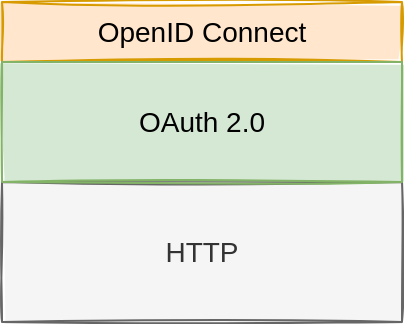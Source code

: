 <mxfile version="19.0.3" type="device" pages="6"><diagram id="wen-0ptIOCcaMRYqspM9" name="OIDC-oauth"><mxGraphModel dx="1102" dy="1025" grid="1" gridSize="10" guides="1" tooltips="1" connect="1" arrows="1" fold="1" page="1" pageScale="1" pageWidth="827" pageHeight="1169" math="0" shadow="0"><root><mxCell id="itr0JPP9MzAhMhMiJiuK-0"/><mxCell id="itr0JPP9MzAhMhMiJiuK-1" parent="itr0JPP9MzAhMhMiJiuK-0"/><mxCell id="itr0JPP9MzAhMhMiJiuK-2" value="&lt;font style=&quot;font-size: 14px&quot;&gt;OpenID Connect&lt;/font&gt;" style="rounded=0;whiteSpace=wrap;html=1;sketch=1;fillColor=#ffe6cc;strokeColor=#d79b00;fillStyle=solid;" parent="itr0JPP9MzAhMhMiJiuK-1" vertex="1"><mxGeometry x="240" y="250" width="200" height="30" as="geometry"/></mxCell><mxCell id="itr0JPP9MzAhMhMiJiuK-3" value="&lt;font style=&quot;font-size: 14px&quot;&gt;HTTP&lt;/font&gt;" style="rounded=0;whiteSpace=wrap;html=1;sketch=1;fillColor=#f5f5f5;strokeColor=#666666;fontColor=#333333;fillStyle=solid;" parent="itr0JPP9MzAhMhMiJiuK-1" vertex="1"><mxGeometry x="240" y="340" width="200" height="70" as="geometry"/></mxCell><mxCell id="itr0JPP9MzAhMhMiJiuK-4" value="&lt;font style=&quot;font-size: 14px&quot;&gt;OAuth 2.0&lt;/font&gt;" style="rounded=0;whiteSpace=wrap;html=1;sketch=1;fillColor=#d5e8d4;strokeColor=#82b366;fillStyle=solid;" parent="itr0JPP9MzAhMhMiJiuK-1" vertex="1"><mxGeometry x="240" y="280" width="200" height="60" as="geometry"/></mxCell></root></mxGraphModel></diagram><diagram id="tEaXgGF8lrGDHdPGYRzC" name="programming-design-cohesion"><mxGraphModel dx="1102" dy="1025" grid="1" gridSize="10" guides="1" tooltips="1" connect="1" arrows="1" fold="1" page="1" pageScale="1" pageWidth="827" pageHeight="1169" math="0" shadow="0"><root><mxCell id="0"/><mxCell id="1" parent="0"/><mxCell id="YCQnZa93FVJutDd1ThRm-1" value="" style="ellipse;whiteSpace=wrap;html=1;sketch=1;" parent="1" vertex="1"><mxGeometry x="190" y="280" width="250" height="250" as="geometry"/></mxCell><mxCell id="YCQnZa93FVJutDd1ThRm-2" value="" style="whiteSpace=wrap;html=1;aspect=fixed;sketch=1;" parent="1" vertex="1"><mxGeometry x="240" y="350" width="30" height="30" as="geometry"/></mxCell><mxCell id="YCQnZa93FVJutDd1ThRm-3" value="" style="whiteSpace=wrap;html=1;aspect=fixed;sketch=1;" parent="1" vertex="1"><mxGeometry x="330" y="340" width="40" height="40" as="geometry"/></mxCell><mxCell id="YCQnZa93FVJutDd1ThRm-4" value="" style="whiteSpace=wrap;html=1;aspect=fixed;sketch=1;" parent="1" vertex="1"><mxGeometry x="300" y="420" width="40" height="40" as="geometry"/></mxCell><mxCell id="YCQnZa93FVJutDd1ThRm-5" value="" style="whiteSpace=wrap;html=1;aspect=fixed;sketch=1;" parent="1" vertex="1"><mxGeometry x="360" y="450" width="30" height="30" as="geometry"/></mxCell><mxCell id="YCQnZa93FVJutDd1ThRm-6" value="" style="whiteSpace=wrap;html=1;aspect=fixed;sketch=1;" parent="1" vertex="1"><mxGeometry x="235" y="410" width="40" height="40" as="geometry"/></mxCell><mxCell id="YCQnZa93FVJutDd1ThRm-7" value="" style="ellipse;whiteSpace=wrap;html=1;sketch=1;" parent="1" vertex="1"><mxGeometry x="590" y="280" width="250" height="250" as="geometry"/></mxCell><mxCell id="YCQnZa93FVJutDd1ThRm-8" value="" style="whiteSpace=wrap;html=1;aspect=fixed;sketch=1;" parent="1" vertex="1"><mxGeometry x="640" y="350" width="30" height="30" as="geometry"/></mxCell><mxCell id="YCQnZa93FVJutDd1ThRm-13" value="" style="rhombus;whiteSpace=wrap;html=1;sketch=1;" parent="1" vertex="1"><mxGeometry x="760" y="330" width="25" height="90" as="geometry"/></mxCell><mxCell id="YCQnZa93FVJutDd1ThRm-14" value="" style="shape=hexagon;perimeter=hexagonPerimeter2;whiteSpace=wrap;html=1;fixedSize=1;rotation=25;sketch=1;" parent="1" vertex="1"><mxGeometry x="640" y="440" width="70" height="40" as="geometry"/></mxCell><mxCell id="YCQnZa93FVJutDd1ThRm-15" value="" style="shape=parallelogram;perimeter=parallelogramPerimeter;whiteSpace=wrap;html=1;fixedSize=1;sketch=1;" parent="1" vertex="1"><mxGeometry x="680" y="390" width="70" height="40" as="geometry"/></mxCell><mxCell id="YCQnZa93FVJutDd1ThRm-16" value="" style="shape=hexagon;perimeter=hexagonPerimeter2;whiteSpace=wrap;html=1;fixedSize=1;rotation=75;sketch=1;" parent="1" vertex="1"><mxGeometry x="689.83" y="323.71" width="60" height="30" as="geometry"/></mxCell><mxCell id="YCQnZa93FVJutDd1ThRm-17" value="" style="triangle;whiteSpace=wrap;html=1;sketch=1;" parent="1" vertex="1"><mxGeometry x="760" y="440" width="30" height="60" as="geometry"/></mxCell><mxCell id="YCQnZa93FVJutDd1ThRm-18" value="High Cohesion" style="text;html=1;strokeColor=none;fillColor=none;align=center;verticalAlign=middle;whiteSpace=wrap;rounded=0;fontSize=16;sketch=1;" parent="1" vertex="1"><mxGeometry x="285" y="540" width="60" height="30" as="geometry"/></mxCell><mxCell id="YCQnZa93FVJutDd1ThRm-19" value="Low Cohesion" style="text;html=1;strokeColor=none;fillColor=none;align=center;verticalAlign=middle;whiteSpace=wrap;rounded=0;fontSize=16;sketch=1;" parent="1" vertex="1"><mxGeometry x="685" y="540" width="60" height="30" as="geometry"/></mxCell></root></mxGraphModel></diagram><diagram id="rQDEPuYZwNFBuePRtrGh" name="programming-design-coupling"><mxGraphModel dx="1102" dy="1025" grid="1" gridSize="10" guides="1" tooltips="1" connect="1" arrows="1" fold="1" page="1" pageScale="1" pageWidth="827" pageHeight="1169" math="0" shadow="0"><root><mxCell id="0"/><mxCell id="1" parent="0"/><mxCell id="2f179MjrEyUccjrxQwCu-1" value="" style="ellipse;whiteSpace=wrap;html=1;sketch=1;fontSize=16;" parent="1" vertex="1"><mxGeometry x="170" y="280" width="70" height="70" as="geometry"/></mxCell><mxCell id="2f179MjrEyUccjrxQwCu-2" value="" style="ellipse;whiteSpace=wrap;html=1;sketch=1;fontSize=16;" parent="1" vertex="1"><mxGeometry x="240" y="370" width="70" height="70" as="geometry"/></mxCell><mxCell id="2f179MjrEyUccjrxQwCu-3" value="" style="ellipse;whiteSpace=wrap;html=1;sketch=1;fontSize=16;" parent="1" vertex="1"><mxGeometry x="320" y="280" width="70" height="70" as="geometry"/></mxCell><mxCell id="2f179MjrEyUccjrxQwCu-4" value="" style="endArrow=classic;startArrow=classic;html=1;rounded=0;sketch=1;fontSize=14;exitX=1;exitY=0;exitDx=0;exitDy=0;entryX=0;entryY=1;entryDx=0;entryDy=0;" parent="1" source="2f179MjrEyUccjrxQwCu-2" target="2f179MjrEyUccjrxQwCu-3" edge="1"><mxGeometry width="100" height="100" relative="1" as="geometry"><mxPoint x="330" y="520" as="sourcePoint"/><mxPoint x="430" y="420" as="targetPoint"/></mxGeometry></mxCell><mxCell id="2f179MjrEyUccjrxQwCu-5" value="" style="endArrow=classic;startArrow=classic;html=1;rounded=0;sketch=1;fontSize=14;exitX=1;exitY=0.5;exitDx=0;exitDy=0;entryX=0;entryY=0.5;entryDx=0;entryDy=0;" parent="1" source="2f179MjrEyUccjrxQwCu-1" target="2f179MjrEyUccjrxQwCu-3" edge="1"><mxGeometry width="100" height="100" relative="1" as="geometry"><mxPoint x="259.749" y="320.501" as="sourcePoint"/><mxPoint x="290.251" y="279.999" as="targetPoint"/></mxGeometry></mxCell><mxCell id="2f179MjrEyUccjrxQwCu-6" value="" style="endArrow=classic;startArrow=classic;html=1;rounded=0;sketch=1;fontSize=14;exitX=0.762;exitY=0.957;exitDx=0;exitDy=0;exitPerimeter=0;" parent="1" source="2f179MjrEyUccjrxQwCu-1" edge="1"><mxGeometry width="100" height="100" relative="1" as="geometry"><mxPoint x="250" y="325" as="sourcePoint"/><mxPoint x="250" y="380" as="targetPoint"/></mxGeometry></mxCell><mxCell id="2f179MjrEyUccjrxQwCu-7" value="" style="ellipse;whiteSpace=wrap;html=1;sketch=1;fontSize=16;fillColor=none;" parent="1" vertex="1"><mxGeometry x="580" y="307" width="70" height="70" as="geometry"/></mxCell><mxCell id="2f179MjrEyUccjrxQwCu-8" value="" style="ellipse;whiteSpace=wrap;html=1;sketch=1;fontSize=16;fillColor=none;" parent="1" vertex="1"><mxGeometry x="550" y="317" width="70" height="70" as="geometry"/></mxCell><mxCell id="2f179MjrEyUccjrxQwCu-9" value="" style="ellipse;whiteSpace=wrap;html=1;sketch=1;fontSize=16;fillColor=none;" parent="1" vertex="1"><mxGeometry x="580" y="337" width="70" height="70" as="geometry"/></mxCell><mxCell id="2f179MjrEyUccjrxQwCu-10" value="Loosely Coupled" style="text;html=1;strokeColor=none;fillColor=none;align=center;verticalAlign=middle;whiteSpace=wrap;rounded=0;sketch=1;fontSize=14;" parent="1" vertex="1"><mxGeometry x="245" y="450" width="60" height="30" as="geometry"/></mxCell><mxCell id="2f179MjrEyUccjrxQwCu-11" value="Tightly Coupled" style="text;html=1;strokeColor=none;fillColor=none;align=center;verticalAlign=middle;whiteSpace=wrap;rounded=0;sketch=1;fontSize=14;" parent="1" vertex="1"><mxGeometry x="580" y="440" width="60" height="30" as="geometry"/></mxCell></root></mxGraphModel></diagram><diagram id="ZPOws9bvO-xMlIK_yp0N" name="programming-design-encapsulation"><mxGraphModel dx="1102" dy="1025" grid="1" gridSize="10" guides="1" tooltips="1" connect="1" arrows="1" fold="1" page="1" pageScale="1" pageWidth="827" pageHeight="1169" math="0" shadow="0"><root><mxCell id="0"/><mxCell id="1" parent="0"/><mxCell id="VZ_KmfQ3UdvIJcXoWspI-1" value="" style="ellipse;whiteSpace=wrap;html=1;aspect=fixed;sketch=1;fontSize=14;fillColor=none;" parent="1" vertex="1"><mxGeometry x="160" y="280" width="200" height="200" as="geometry"/></mxCell><mxCell id="VZ_KmfQ3UdvIJcXoWspI-2" value="Public Methods" style="rounded=1;whiteSpace=wrap;html=1;sketch=1;fontSize=14;fillColor=none;" parent="1" vertex="1"><mxGeometry x="200" y="330" width="120" height="30" as="geometry"/></mxCell><mxCell id="VZ_KmfQ3UdvIJcXoWspI-3" value="Private Data&lt;br&gt;Private Methods" style="rounded=1;whiteSpace=wrap;html=1;sketch=1;fontSize=14;fillColor=none;" parent="1" vertex="1"><mxGeometry x="200" y="400" width="120" height="40" as="geometry"/></mxCell><mxCell id="VZ_KmfQ3UdvIJcXoWspI-5" value="" style="endArrow=classic;html=1;rounded=0;sketch=1;fontSize=14;exitX=0.406;exitY=0.008;exitDx=0;exitDy=0;entryX=0.406;entryY=0.967;entryDx=0;entryDy=0;entryPerimeter=0;exitPerimeter=0;" parent="1" edge="1"><mxGeometry width="50" height="50" relative="1" as="geometry"><mxPoint x="264.72" y="400.32" as="sourcePoint"/><mxPoint x="264.72" y="359.01" as="targetPoint"/></mxGeometry></mxCell><mxCell id="VZ_KmfQ3UdvIJcXoWspI-6" value="" style="endArrow=classic;html=1;rounded=0;sketch=1;fontSize=14;exitX=0.5;exitY=1;exitDx=0;exitDy=0;entryX=0.5;entryY=0;entryDx=0;entryDy=0;" parent="1" edge="1"><mxGeometry width="50" height="50" relative="1" as="geometry"><mxPoint x="253" y="360" as="sourcePoint"/><mxPoint x="253" y="400" as="targetPoint"/></mxGeometry></mxCell><mxCell id="VZ_KmfQ3UdvIJcXoWspI-7" value="Interaction Interface" style="rounded=1;whiteSpace=wrap;html=1;sketch=1;fontSize=14;fillColor=none;" parent="1" vertex="1"><mxGeometry x="450" y="315" width="120" height="60" as="geometry"/></mxCell><mxCell id="VZ_KmfQ3UdvIJcXoWspI-8" value="" style="endArrow=classic;html=1;rounded=0;sketch=1;fontSize=14;entryX=1;entryY=0.25;entryDx=0;entryDy=0;" parent="1" target="VZ_KmfQ3UdvIJcXoWspI-2" edge="1"><mxGeometry width="50" height="50" relative="1" as="geometry"><mxPoint x="450" y="338" as="sourcePoint"/><mxPoint x="400" y="420" as="targetPoint"/></mxGeometry></mxCell><mxCell id="VZ_KmfQ3UdvIJcXoWspI-9" value="" style="endArrow=classic;html=1;rounded=0;sketch=1;fontSize=14;exitX=1;exitY=0.75;exitDx=0;exitDy=0;entryX=0.017;entryY=0.622;entryDx=0;entryDy=0;entryPerimeter=0;" parent="1" source="VZ_KmfQ3UdvIJcXoWspI-2" target="VZ_KmfQ3UdvIJcXoWspI-7" edge="1"><mxGeometry width="50" height="50" relative="1" as="geometry"><mxPoint x="460" y="348" as="sourcePoint"/><mxPoint x="430" y="390" as="targetPoint"/></mxGeometry></mxCell><mxCell id="VZ_KmfQ3UdvIJcXoWspI-10" value="Object" style="text;html=1;strokeColor=none;fillColor=none;align=center;verticalAlign=middle;whiteSpace=wrap;rounded=0;sketch=1;fontSize=14;" parent="1" vertex="1"><mxGeometry x="230" y="280" width="60" height="30" as="geometry"/></mxCell></root></mxGraphModel></diagram><diagram id="Ptfuu7MhoCW90vrI2bia" name="proxy-example"><mxGraphModel dx="1102" dy="1025" grid="1" gridSize="10" guides="1" tooltips="1" connect="1" arrows="1" fold="1" page="1" pageScale="1" pageWidth="827" pageHeight="1169" math="0" shadow="0"><root><mxCell id="0"/><mxCell id="1" parent="0"/><mxCell id="Q5MbgaeAn2B44y4evD2i-1" value="" style="rounded=1;whiteSpace=wrap;html=1;sketch=1;fontSize=14;fillColor=none;dashed=1;" parent="1" vertex="1"><mxGeometry x="80" y="280" width="350" height="150" as="geometry"/></mxCell><mxCell id="Q5MbgaeAn2B44y4evD2i-2" value="" style="ellipse;shape=cloud;whiteSpace=wrap;html=1;sketch=1;fontSize=14;fillColor=#f5f5f5;fontColor=#333333;strokeColor=#666666;" parent="1" vertex="1"><mxGeometry x="530" y="300" width="120" height="80" as="geometry"/></mxCell><mxCell id="Q5MbgaeAn2B44y4evD2i-3" value="" style="verticalAlign=top;verticalLabelPosition=bottom;labelPosition=center;align=center;html=1;outlineConnect=0;fillColor=#ffe6cc;strokeColor=#d79b00;gradientDirection=north;strokeWidth=2;shape=mxgraph.networks.desktop_pc;sketch=1;fontSize=14;fillStyle=solid;" parent="1" vertex="1"><mxGeometry x="350" y="315" width="40" height="80" as="geometry"/></mxCell><mxCell id="Q5MbgaeAn2B44y4evD2i-4" value="" style="verticalAlign=top;verticalLabelPosition=bottom;labelPosition=center;align=center;html=1;outlineConnect=0;gradientDirection=north;strokeWidth=2;shape=mxgraph.networks.pc;sketch=1;fontSize=14;" parent="1" vertex="1"><mxGeometry x="110" y="320" width="100" height="70" as="geometry"/></mxCell><mxCell id="Q5MbgaeAn2B44y4evD2i-6" value="" style="endArrow=classic;html=1;sketch=1;fontSize=14;jumpStyle=none;strokeColor=default;curved=1;" parent="1" edge="1"><mxGeometry width="50" height="50" relative="1" as="geometry"><mxPoint x="210" y="341" as="sourcePoint"/><mxPoint x="350" y="341" as="targetPoint"/><Array as="points"><mxPoint x="280" y="320"/></Array></mxGeometry></mxCell><mxCell id="Q5MbgaeAn2B44y4evD2i-8" value="" style="endArrow=classic;html=1;sketch=1;fontSize=14;entryX=1;entryY=0.5;entryDx=0;entryDy=0;entryPerimeter=0;exitX=0;exitY=0.5;exitDx=0;exitDy=0;exitPerimeter=0;curved=1;" parent="1" source="Q5MbgaeAn2B44y4evD2i-3" target="Q5MbgaeAn2B44y4evD2i-4" edge="1"><mxGeometry width="50" height="50" relative="1" as="geometry"><mxPoint x="350" y="490" as="sourcePoint"/><mxPoint x="400" y="440" as="targetPoint"/><Array as="points"><mxPoint x="280" y="370"/></Array></mxGeometry></mxCell><mxCell id="Q5MbgaeAn2B44y4evD2i-10" value="" style="endArrow=classic;html=1;sketch=1;fontSize=14;entryX=0.07;entryY=0.4;entryDx=0;entryDy=0;entryPerimeter=0;curved=1;" parent="1" target="Q5MbgaeAn2B44y4evD2i-2" edge="1"><mxGeometry width="50" height="50" relative="1" as="geometry"><mxPoint x="390" y="337.268" as="sourcePoint"/><mxPoint x="538.4" y="317" as="targetPoint"/><Array as="points"><mxPoint x="460" y="310"/></Array></mxGeometry></mxCell><mxCell id="Q5MbgaeAn2B44y4evD2i-11" value="" style="endArrow=classic;html=1;sketch=1;fontSize=14;exitX=0.117;exitY=0.679;exitDx=0;exitDy=0;exitPerimeter=0;curved=1;" parent="1" source="Q5MbgaeAn2B44y4evD2i-2" target="Q5MbgaeAn2B44y4evD2i-3" edge="1"><mxGeometry width="50" height="50" relative="1" as="geometry"><mxPoint x="500" y="400" as="sourcePoint"/><mxPoint x="548.4" y="342" as="targetPoint"/><Array as="points"><mxPoint x="470" y="380"/></Array></mxGeometry></mxCell><mxCell id="Q5MbgaeAn2B44y4evD2i-12" value="Internal Network" style="text;html=1;strokeColor=none;fillColor=none;align=center;verticalAlign=middle;whiteSpace=wrap;rounded=0;sketch=1;fillStyle=solid;fontSize=14;" parent="1" vertex="1"><mxGeometry x="185" y="430" width="140" height="30" as="geometry"/></mxCell><mxCell id="Q5MbgaeAn2B44y4evD2i-13" value="Internet" style="text;html=1;strokeColor=none;fillColor=none;align=center;verticalAlign=middle;whiteSpace=wrap;rounded=0;sketch=1;fillStyle=solid;fontSize=14;fontStyle=0" parent="1" vertex="1"><mxGeometry x="570" y="380" width="60" height="30" as="geometry"/></mxCell><mxCell id="Q5MbgaeAn2B44y4evD2i-15" value="benscabbia.co.uk" style="text;html=1;strokeColor=none;fillColor=none;align=center;verticalAlign=middle;whiteSpace=wrap;rounded=0;sketch=1;fillStyle=solid;fontSize=14;" parent="1" vertex="1"><mxGeometry x="535" y="270" width="130" height="30" as="geometry"/></mxCell><mxCell id="Q5MbgaeAn2B44y4evD2i-16" value="Proxy" style="text;html=1;strokeColor=none;fillColor=none;align=center;verticalAlign=middle;whiteSpace=wrap;rounded=0;sketch=1;fillStyle=solid;fontSize=14;fontStyle=0" parent="1" vertex="1"><mxGeometry x="340" y="395" width="60" height="30" as="geometry"/></mxCell><mxCell id="Q5MbgaeAn2B44y4evD2i-17" value="User" style="text;html=1;strokeColor=none;fillColor=none;align=center;verticalAlign=middle;whiteSpace=wrap;rounded=0;sketch=1;fillStyle=solid;fontSize=14;fontStyle=0" parent="1" vertex="1"><mxGeometry x="130" y="395" width="60" height="30" as="geometry"/></mxCell></root></mxGraphModel></diagram><diagram name="proxy-example-2" id="kC-e8AdXmnYqUVVyEXB6"><mxGraphModel dx="1102" dy="1025" grid="1" gridSize="10" guides="1" tooltips="1" connect="1" arrows="1" fold="1" page="1" pageScale="1" pageWidth="827" pageHeight="1169" math="0" shadow="0"><root><mxCell id="wrmM3b121u1Cpcnbi_E_-0"/><mxCell id="wrmM3b121u1Cpcnbi_E_-1" parent="wrmM3b121u1Cpcnbi_E_-0"/><mxCell id="wrmM3b121u1Cpcnbi_E_-2" value="" style="rounded=1;whiteSpace=wrap;html=1;sketch=1;fontSize=14;fillColor=none;dashed=1;" parent="wrmM3b121u1Cpcnbi_E_-1" vertex="1"><mxGeometry x="310" y="280" width="350" height="150" as="geometry"/></mxCell><mxCell id="wrmM3b121u1Cpcnbi_E_-3" value="" style="ellipse;shape=cloud;whiteSpace=wrap;html=1;sketch=1;fontSize=14;fillColor=#f5f5f5;fontColor=#333333;strokeColor=#666666;" parent="wrmM3b121u1Cpcnbi_E_-1" vertex="1"><mxGeometry x="110" y="310" width="120" height="80" as="geometry"/></mxCell><mxCell id="wrmM3b121u1Cpcnbi_E_-4" value="" style="verticalAlign=top;verticalLabelPosition=bottom;labelPosition=center;align=center;html=1;outlineConnect=0;fillColor=#f5f5f5;strokeColor=#666666;gradientDirection=north;strokeWidth=2;shape=mxgraph.networks.desktop_pc;sketch=1;fontSize=14;fillStyle=solid;fontColor=#333333;" parent="wrmM3b121u1Cpcnbi_E_-1" vertex="1"><mxGeometry x="554" y="308" width="40" height="80" as="geometry"/></mxCell><mxCell id="wrmM3b121u1Cpcnbi_E_-6" value="" style="endArrow=classic;html=1;sketch=1;fontSize=14;jumpStyle=none;strokeColor=default;curved=1;" parent="wrmM3b121u1Cpcnbi_E_-1" edge="1"><mxGeometry width="50" height="50" relative="1" as="geometry"><mxPoint x="414" y="334" as="sourcePoint"/><mxPoint x="554" y="334" as="targetPoint"/><Array as="points"><mxPoint x="484" y="313"/></Array></mxGeometry></mxCell><mxCell id="wrmM3b121u1Cpcnbi_E_-7" value="" style="endArrow=classic;html=1;sketch=1;fontSize=14;entryX=1;entryY=0.5;entryDx=0;entryDy=0;entryPerimeter=0;exitX=0;exitY=0.5;exitDx=0;exitDy=0;exitPerimeter=0;curved=1;" parent="wrmM3b121u1Cpcnbi_E_-1" source="wrmM3b121u1Cpcnbi_E_-4" edge="1"><mxGeometry width="50" height="50" relative="1" as="geometry"><mxPoint x="554" y="483" as="sourcePoint"/><mxPoint x="414" y="348" as="targetPoint"/><Array as="points"><mxPoint x="484" y="363"/></Array></mxGeometry></mxCell><mxCell id="wrmM3b121u1Cpcnbi_E_-10" value="Internal Network" style="text;html=1;strokeColor=none;fillColor=none;align=center;verticalAlign=middle;whiteSpace=wrap;rounded=0;sketch=1;fillStyle=solid;fontSize=14;" parent="wrmM3b121u1Cpcnbi_E_-1" vertex="1"><mxGeometry x="415" y="430" width="140" height="30" as="geometry"/></mxCell><mxCell id="wrmM3b121u1Cpcnbi_E_-11" value="Internet" style="text;html=1;strokeColor=none;fillColor=none;align=center;verticalAlign=middle;whiteSpace=wrap;rounded=0;sketch=1;fillStyle=solid;fontSize=14;fontStyle=0" parent="wrmM3b121u1Cpcnbi_E_-1" vertex="1"><mxGeometry x="150" y="390" width="60" height="30" as="geometry"/></mxCell><mxCell id="wrmM3b121u1Cpcnbi_E_-13" value="Web Server" style="text;html=1;strokeColor=none;fillColor=none;align=center;verticalAlign=middle;whiteSpace=wrap;rounded=0;sketch=1;fillStyle=solid;fontSize=14;fontStyle=0" parent="wrmM3b121u1Cpcnbi_E_-1" vertex="1"><mxGeometry x="544" y="388" width="80" height="30" as="geometry"/></mxCell><mxCell id="wrmM3b121u1Cpcnbi_E_-14" value="Proxy" style="text;html=1;strokeColor=none;fillColor=none;align=center;verticalAlign=middle;whiteSpace=wrap;rounded=0;sketch=1;fillStyle=solid;fontSize=14;fontStyle=0" parent="wrmM3b121u1Cpcnbi_E_-1" vertex="1"><mxGeometry x="364" y="388" width="60" height="30" as="geometry"/></mxCell><mxCell id="9aonke-NqxGAlulwpiEE-0" value="" style="verticalAlign=top;verticalLabelPosition=bottom;labelPosition=center;align=center;html=1;outlineConnect=0;fillColor=#ffe6cc;strokeColor=#d79b00;gradientDirection=north;strokeWidth=2;shape=mxgraph.networks.desktop_pc;sketch=1;fontSize=14;fillStyle=solid;" parent="wrmM3b121u1Cpcnbi_E_-1" vertex="1"><mxGeometry x="374" y="308" width="40" height="80" as="geometry"/></mxCell><mxCell id="9aonke-NqxGAlulwpiEE-1" value="" style="endArrow=classic;html=1;sketch=1;fontSize=14;jumpStyle=none;strokeColor=default;curved=1;exitX=0.931;exitY=0.363;exitDx=0;exitDy=0;exitPerimeter=0;" parent="wrmM3b121u1Cpcnbi_E_-1" source="wrmM3b121u1Cpcnbi_E_-3" target="9aonke-NqxGAlulwpiEE-0" edge="1"><mxGeometry width="50" height="50" relative="1" as="geometry"><mxPoint x="200" y="301" as="sourcePoint"/><mxPoint x="340" y="301" as="targetPoint"/><Array as="points"><mxPoint x="290" y="310"/></Array></mxGeometry></mxCell><mxCell id="9aonke-NqxGAlulwpiEE-2" value="" style="endArrow=classic;html=1;sketch=1;fontSize=14;jumpStyle=none;strokeColor=default;curved=1;entryX=0.96;entryY=0.7;entryDx=0;entryDy=0;entryPerimeter=0;" parent="wrmM3b121u1Cpcnbi_E_-1" source="9aonke-NqxGAlulwpiEE-0" target="wrmM3b121u1Cpcnbi_E_-3" edge="1"><mxGeometry width="50" height="50" relative="1" as="geometry"><mxPoint x="205.6" y="470" as="sourcePoint"/><mxPoint x="364" y="480.692" as="targetPoint"/><Array as="points"><mxPoint x="300" y="390"/></Array></mxGeometry></mxCell><mxCell id="9aonke-NqxGAlulwpiEE-3" value="benscabbia.co.uk" style="text;html=1;strokeColor=none;fillColor=none;align=center;verticalAlign=middle;whiteSpace=wrap;rounded=0;sketch=1;fillStyle=solid;fontSize=14;" parent="wrmM3b121u1Cpcnbi_E_-1" vertex="1"><mxGeometry x="364" y="240" width="116" height="30" as="geometry"/></mxCell></root></mxGraphModel></diagram></mxfile>